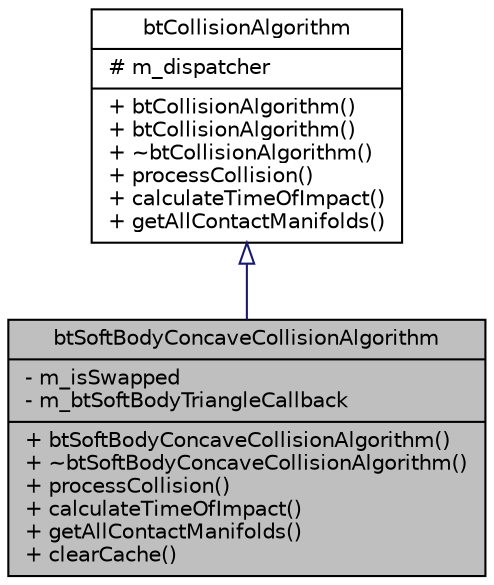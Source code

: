 digraph G
{
  edge [fontname="Helvetica",fontsize="10",labelfontname="Helvetica",labelfontsize="10"];
  node [fontname="Helvetica",fontsize="10",shape=record];
  Node1 [label="{btSoftBodyConcaveCollisionAlgorithm\n|- m_isSwapped\l- m_btSoftBodyTriangleCallback\l|+ btSoftBodyConcaveCollisionAlgorithm()\l+ ~btSoftBodyConcaveCollisionAlgorithm()\l+ processCollision()\l+ calculateTimeOfImpact()\l+ getAllContactManifolds()\l+ clearCache()\l}",height=0.2,width=0.4,color="black", fillcolor="grey75", style="filled" fontcolor="black"];
  Node2 -> Node1 [dir=back,color="midnightblue",fontsize="10",style="solid",arrowtail="empty",fontname="Helvetica"];
  Node2 [label="{btCollisionAlgorithm\n|# m_dispatcher\l|+ btCollisionAlgorithm()\l+ btCollisionAlgorithm()\l+ ~btCollisionAlgorithm()\l+ processCollision()\l+ calculateTimeOfImpact()\l+ getAllContactManifolds()\l}",height=0.2,width=0.4,color="black", fillcolor="white", style="filled",URL="$d5/dae/classbtCollisionAlgorithm.html"];
}
